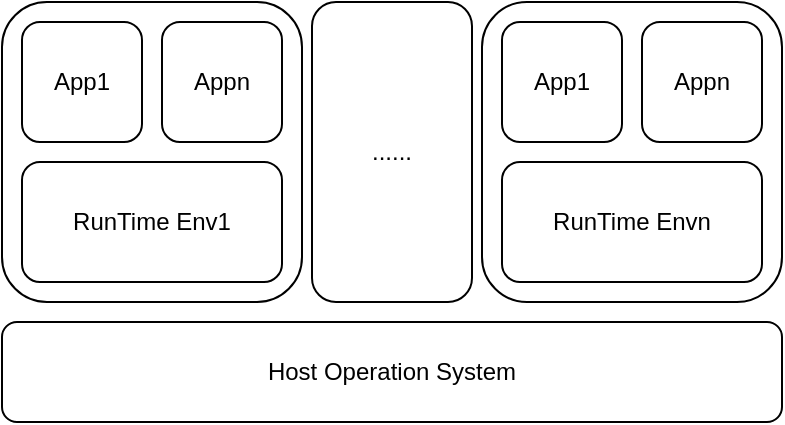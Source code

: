 <mxfile version="16.5.1" type="device"><diagram id="RIE8KmCPtxFx_922QBbm" name="第 1 页"><mxGraphModel dx="735" dy="651" grid="1" gridSize="10" guides="1" tooltips="1" connect="1" arrows="1" fold="1" page="1" pageScale="1" pageWidth="1654" pageHeight="1169" math="0" shadow="0"><root><mxCell id="0"/><mxCell id="1" parent="0"/><mxCell id="dMpHZm9XMBBvbQj51YtL-1" value="Host Operation System" style="rounded=1;whiteSpace=wrap;html=1;" vertex="1" parent="1"><mxGeometry x="350" y="430" width="390" height="50" as="geometry"/></mxCell><mxCell id="dMpHZm9XMBBvbQj51YtL-2" value="" style="rounded=1;whiteSpace=wrap;html=1;" vertex="1" parent="1"><mxGeometry x="350" y="270" width="150" height="150" as="geometry"/></mxCell><mxCell id="dMpHZm9XMBBvbQj51YtL-3" value="RunTime Env1" style="rounded=1;whiteSpace=wrap;html=1;" vertex="1" parent="1"><mxGeometry x="360" y="350" width="130" height="60" as="geometry"/></mxCell><mxCell id="dMpHZm9XMBBvbQj51YtL-4" value="App1" style="rounded=1;whiteSpace=wrap;html=1;" vertex="1" parent="1"><mxGeometry x="360" y="280" width="60" height="60" as="geometry"/></mxCell><mxCell id="dMpHZm9XMBBvbQj51YtL-5" value="Appn" style="rounded=1;whiteSpace=wrap;html=1;" vertex="1" parent="1"><mxGeometry x="430" y="280" width="60" height="60" as="geometry"/></mxCell><mxCell id="dMpHZm9XMBBvbQj51YtL-6" value="" style="rounded=1;whiteSpace=wrap;html=1;" vertex="1" parent="1"><mxGeometry x="590" y="270" width="150" height="150" as="geometry"/></mxCell><mxCell id="dMpHZm9XMBBvbQj51YtL-7" value="RunTime Envn" style="rounded=1;whiteSpace=wrap;html=1;" vertex="1" parent="1"><mxGeometry x="600" y="350" width="130" height="60" as="geometry"/></mxCell><mxCell id="dMpHZm9XMBBvbQj51YtL-8" value="App1" style="rounded=1;whiteSpace=wrap;html=1;" vertex="1" parent="1"><mxGeometry x="600" y="280" width="60" height="60" as="geometry"/></mxCell><mxCell id="dMpHZm9XMBBvbQj51YtL-9" value="Appn" style="rounded=1;whiteSpace=wrap;html=1;" vertex="1" parent="1"><mxGeometry x="670" y="280" width="60" height="60" as="geometry"/></mxCell><mxCell id="dMpHZm9XMBBvbQj51YtL-10" value="......" style="rounded=1;whiteSpace=wrap;html=1;" vertex="1" parent="1"><mxGeometry x="505" y="270" width="80" height="150" as="geometry"/></mxCell></root></mxGraphModel></diagram></mxfile>